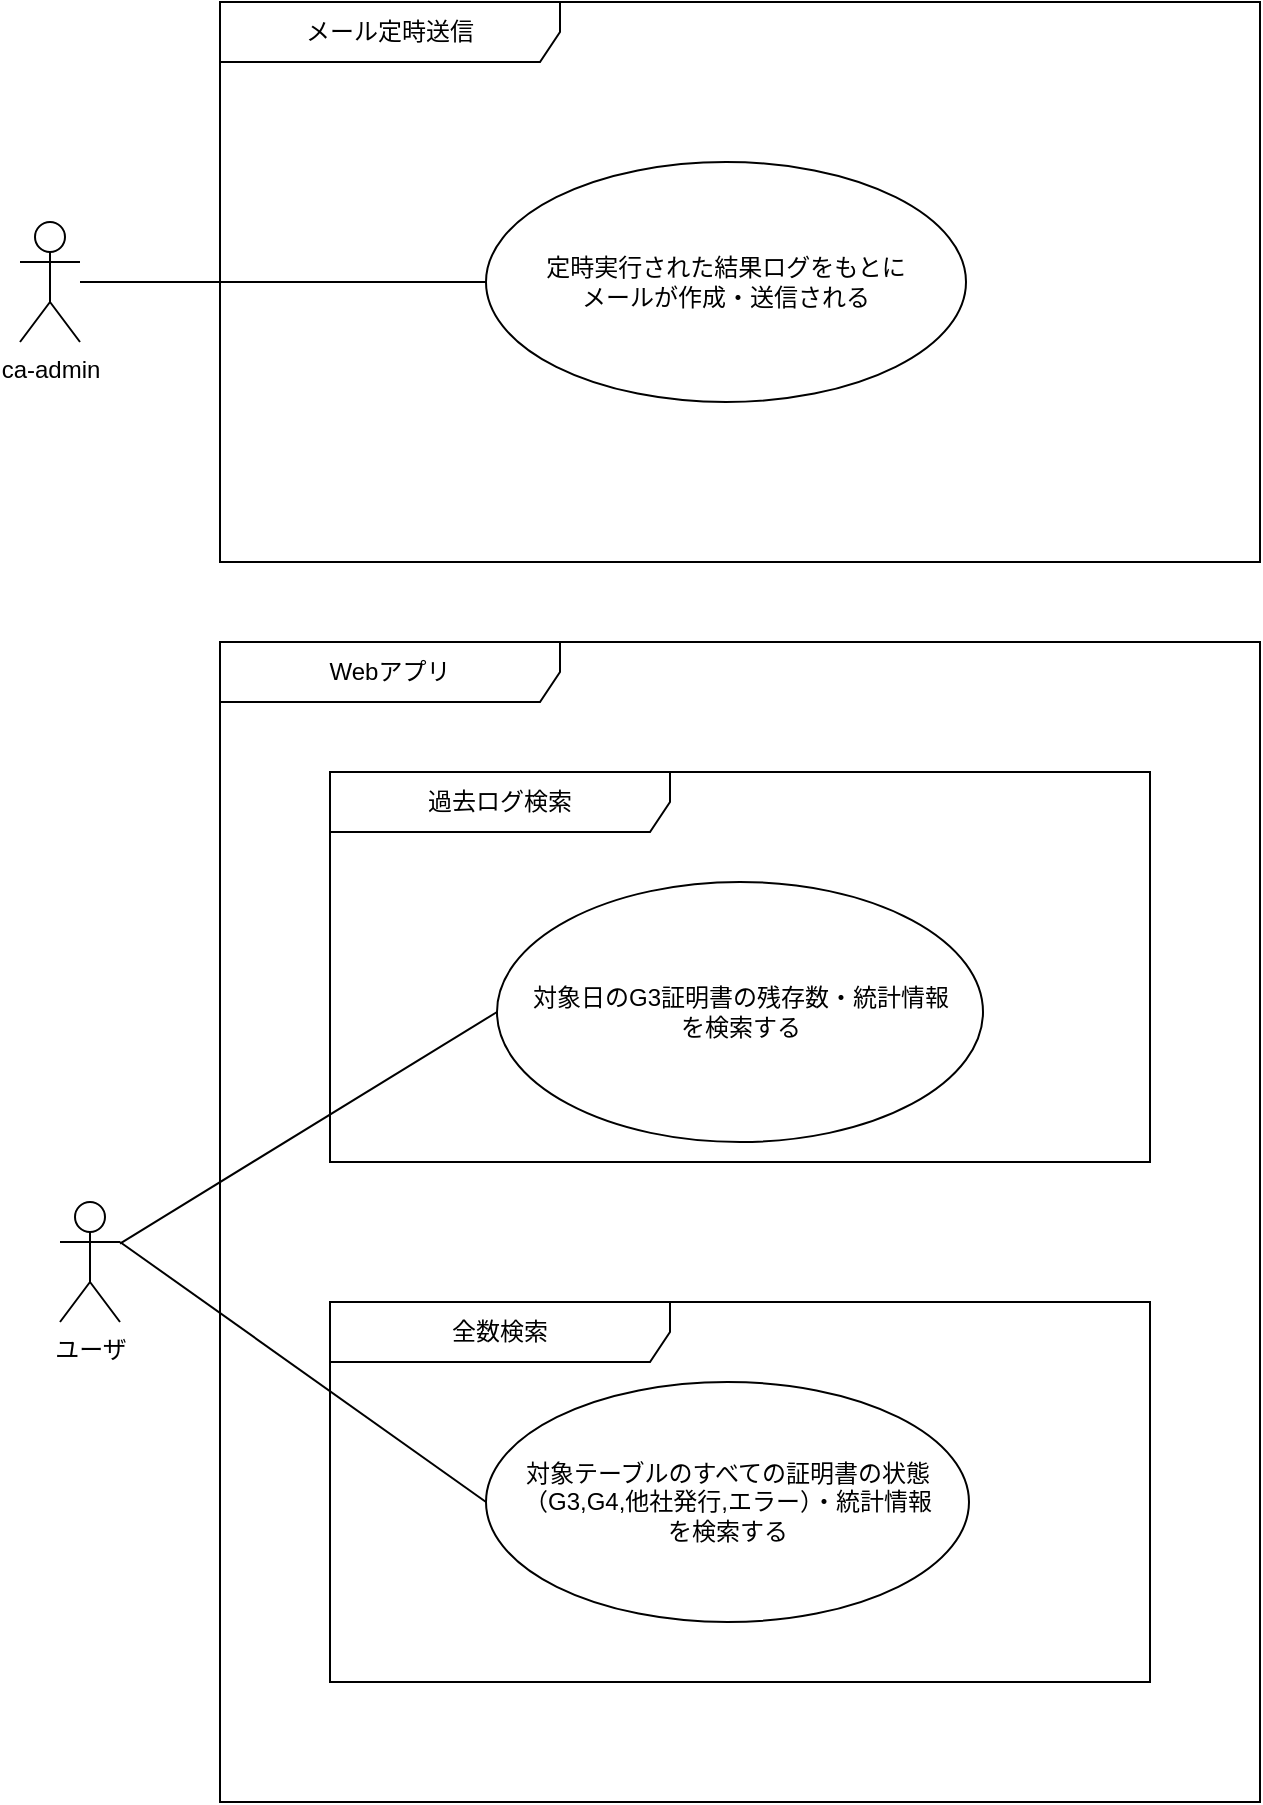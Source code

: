 <mxfile version="13.10.6" type="github">
  <diagram id="8QGsJyatxv-ushCV1igj" name="Page-1">
    <mxGraphModel dx="975" dy="587" grid="1" gridSize="10" guides="1" tooltips="1" connect="1" arrows="1" fold="1" page="1" pageScale="1" pageWidth="827" pageHeight="1169" math="0" shadow="0">
      <root>
        <mxCell id="0" />
        <mxCell id="1" parent="0" />
        <mxCell id="LnJ-kpLYGTrpdKbmM1H4-2" value="メール定時送信" style="shape=umlFrame;whiteSpace=wrap;html=1;width=170;height=30;" vertex="1" parent="1">
          <mxGeometry x="160" y="40" width="520" height="280" as="geometry" />
        </mxCell>
        <mxCell id="14146tq5jMcz0m6GexRM-1" value="&lt;div&gt;ca-admin&lt;/div&gt;" style="shape=umlActor;verticalLabelPosition=bottom;verticalAlign=top;html=1;" parent="1" vertex="1">
          <mxGeometry x="60" y="150" width="30" height="60" as="geometry" />
        </mxCell>
        <mxCell id="LnJ-kpLYGTrpdKbmM1H4-3" value="Webアプリ" style="shape=umlFrame;whiteSpace=wrap;html=1;width=170;height=30;" vertex="1" parent="1">
          <mxGeometry x="160" y="360" width="520" height="580" as="geometry" />
        </mxCell>
        <mxCell id="LnJ-kpLYGTrpdKbmM1H4-6" value="過去ログ検索" style="shape=umlFrame;whiteSpace=wrap;html=1;width=170;height=30;" vertex="1" parent="1">
          <mxGeometry x="215" y="425" width="410" height="195" as="geometry" />
        </mxCell>
        <mxCell id="LnJ-kpLYGTrpdKbmM1H4-7" value="全数検索" style="shape=umlFrame;whiteSpace=wrap;html=1;width=170;height=30;" vertex="1" parent="1">
          <mxGeometry x="215" y="690" width="410" height="190" as="geometry" />
        </mxCell>
        <mxCell id="LnJ-kpLYGTrpdKbmM1H4-11" value="&lt;div&gt;定時実行された結果ログをもとに&lt;/div&gt;&lt;div&gt;メールが作成・送信される&lt;/div&gt;" style="ellipse;whiteSpace=wrap;html=1;" vertex="1" parent="1">
          <mxGeometry x="293" y="120" width="240" height="120" as="geometry" />
        </mxCell>
        <mxCell id="LnJ-kpLYGTrpdKbmM1H4-12" value="" style="endArrow=none;html=1;entryX=0;entryY=0.5;entryDx=0;entryDy=0;" edge="1" parent="1" source="14146tq5jMcz0m6GexRM-1" target="LnJ-kpLYGTrpdKbmM1H4-11">
          <mxGeometry width="50" height="50" relative="1" as="geometry">
            <mxPoint x="360" y="280" as="sourcePoint" />
            <mxPoint x="410" y="230" as="targetPoint" />
          </mxGeometry>
        </mxCell>
        <mxCell id="LnJ-kpLYGTrpdKbmM1H4-20" value="ユーザ" style="shape=umlActor;verticalLabelPosition=bottom;verticalAlign=top;html=1;" vertex="1" parent="1">
          <mxGeometry x="80" y="640" width="30" height="60" as="geometry" />
        </mxCell>
        <mxCell id="LnJ-kpLYGTrpdKbmM1H4-21" value="&lt;div&gt;対象日のG3証明書の残存数・統計情報&lt;/div&gt;&lt;div&gt;を検索する&lt;br&gt;&lt;/div&gt;" style="ellipse;whiteSpace=wrap;html=1;" vertex="1" parent="1">
          <mxGeometry x="298.5" y="480" width="243" height="130" as="geometry" />
        </mxCell>
        <mxCell id="LnJ-kpLYGTrpdKbmM1H4-22" value="" style="endArrow=none;html=1;entryX=0;entryY=0.5;entryDx=0;entryDy=0;" edge="1" parent="1" source="LnJ-kpLYGTrpdKbmM1H4-20" target="LnJ-kpLYGTrpdKbmM1H4-21">
          <mxGeometry width="50" height="50" relative="1" as="geometry">
            <mxPoint x="360" y="480" as="sourcePoint" />
            <mxPoint x="410" y="430" as="targetPoint" />
          </mxGeometry>
        </mxCell>
        <mxCell id="LnJ-kpLYGTrpdKbmM1H4-23" value="&lt;div&gt;対象テーブルのすべての証明書の状態（G3,G4,他社発行,エラー）・統計情報&lt;/div&gt;&lt;div&gt;を検索する&lt;br&gt;&lt;/div&gt;" style="ellipse;whiteSpace=wrap;html=1;" vertex="1" parent="1">
          <mxGeometry x="293" y="730" width="241.5" height="120" as="geometry" />
        </mxCell>
        <mxCell id="LnJ-kpLYGTrpdKbmM1H4-24" value="" style="endArrow=none;html=1;exitX=1;exitY=0.333;exitDx=0;exitDy=0;exitPerimeter=0;entryX=0;entryY=0.5;entryDx=0;entryDy=0;" edge="1" parent="1" source="LnJ-kpLYGTrpdKbmM1H4-20" target="LnJ-kpLYGTrpdKbmM1H4-23">
          <mxGeometry width="50" height="50" relative="1" as="geometry">
            <mxPoint x="360" y="760" as="sourcePoint" />
            <mxPoint x="410" y="710" as="targetPoint" />
          </mxGeometry>
        </mxCell>
      </root>
    </mxGraphModel>
  </diagram>
</mxfile>
